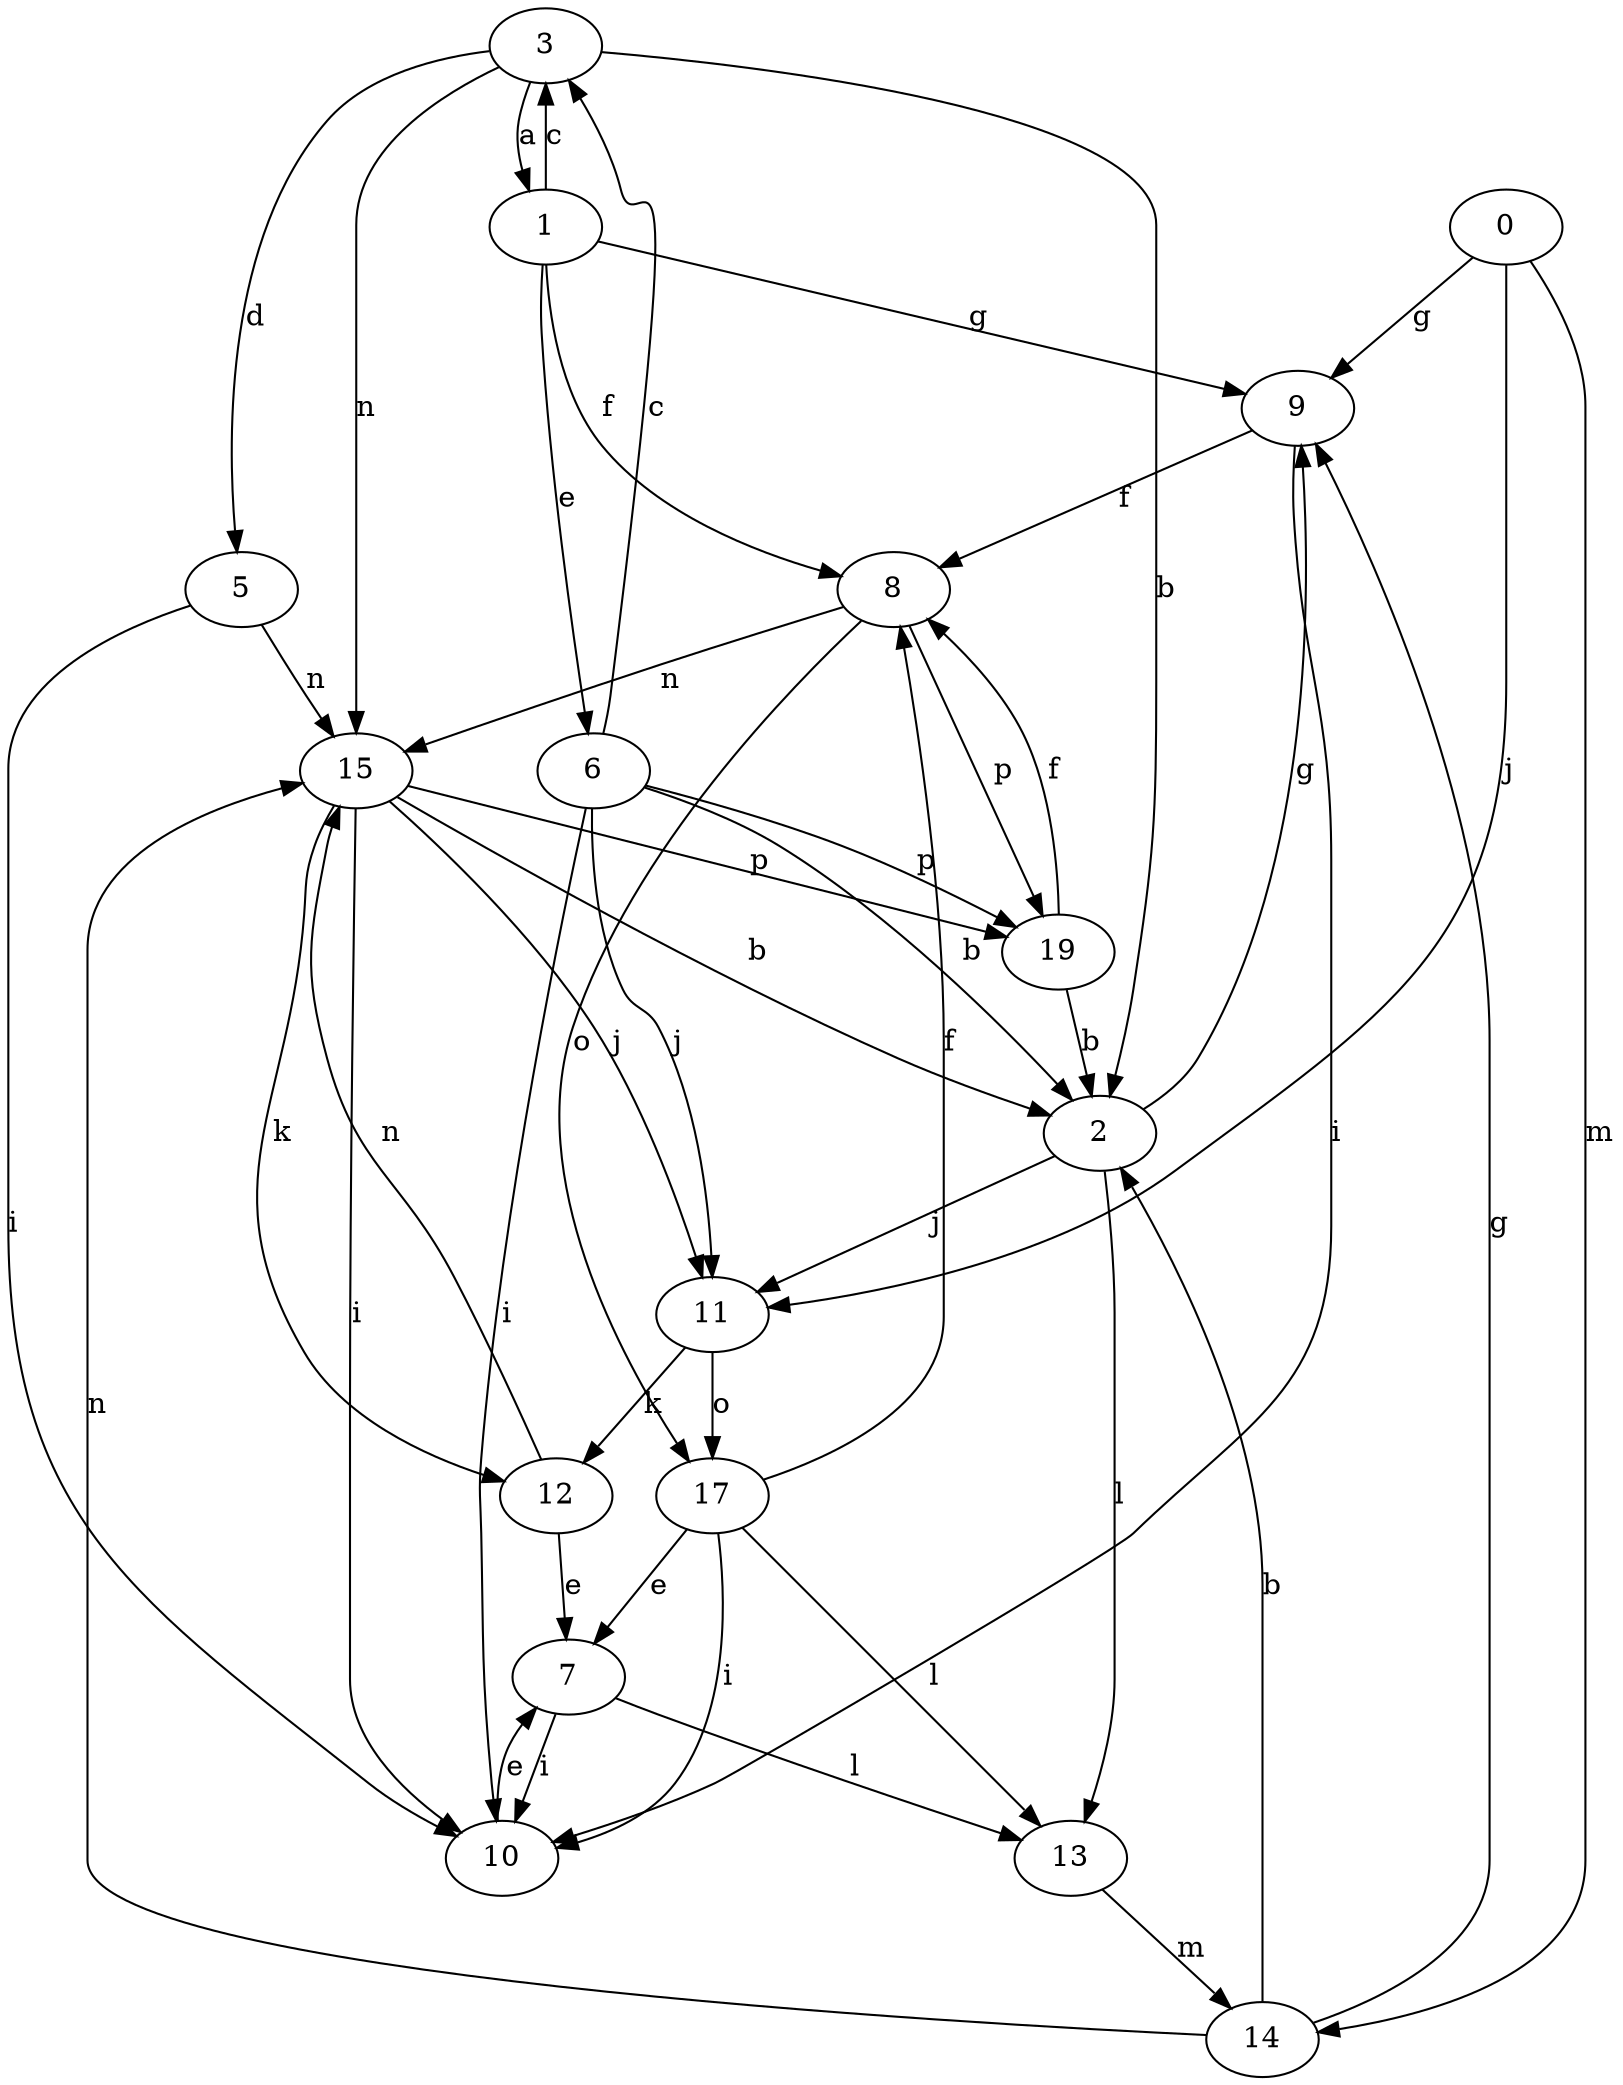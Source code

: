 strict digraph  {
0;
1;
2;
3;
5;
6;
7;
8;
9;
10;
11;
12;
13;
14;
15;
17;
19;
0 -> 9  [label=g];
0 -> 11  [label=j];
0 -> 14  [label=m];
1 -> 3  [label=c];
1 -> 6  [label=e];
1 -> 8  [label=f];
1 -> 9  [label=g];
2 -> 9  [label=g];
2 -> 11  [label=j];
2 -> 13  [label=l];
3 -> 1  [label=a];
3 -> 2  [label=b];
3 -> 5  [label=d];
3 -> 15  [label=n];
5 -> 10  [label=i];
5 -> 15  [label=n];
6 -> 2  [label=b];
6 -> 3  [label=c];
6 -> 10  [label=i];
6 -> 11  [label=j];
6 -> 19  [label=p];
7 -> 10  [label=i];
7 -> 13  [label=l];
8 -> 15  [label=n];
8 -> 17  [label=o];
8 -> 19  [label=p];
9 -> 8  [label=f];
9 -> 10  [label=i];
10 -> 7  [label=e];
11 -> 12  [label=k];
11 -> 17  [label=o];
12 -> 7  [label=e];
12 -> 15  [label=n];
13 -> 14  [label=m];
14 -> 2  [label=b];
14 -> 9  [label=g];
14 -> 15  [label=n];
15 -> 2  [label=b];
15 -> 10  [label=i];
15 -> 11  [label=j];
15 -> 12  [label=k];
15 -> 19  [label=p];
17 -> 7  [label=e];
17 -> 8  [label=f];
17 -> 10  [label=i];
17 -> 13  [label=l];
19 -> 2  [label=b];
19 -> 8  [label=f];
}
